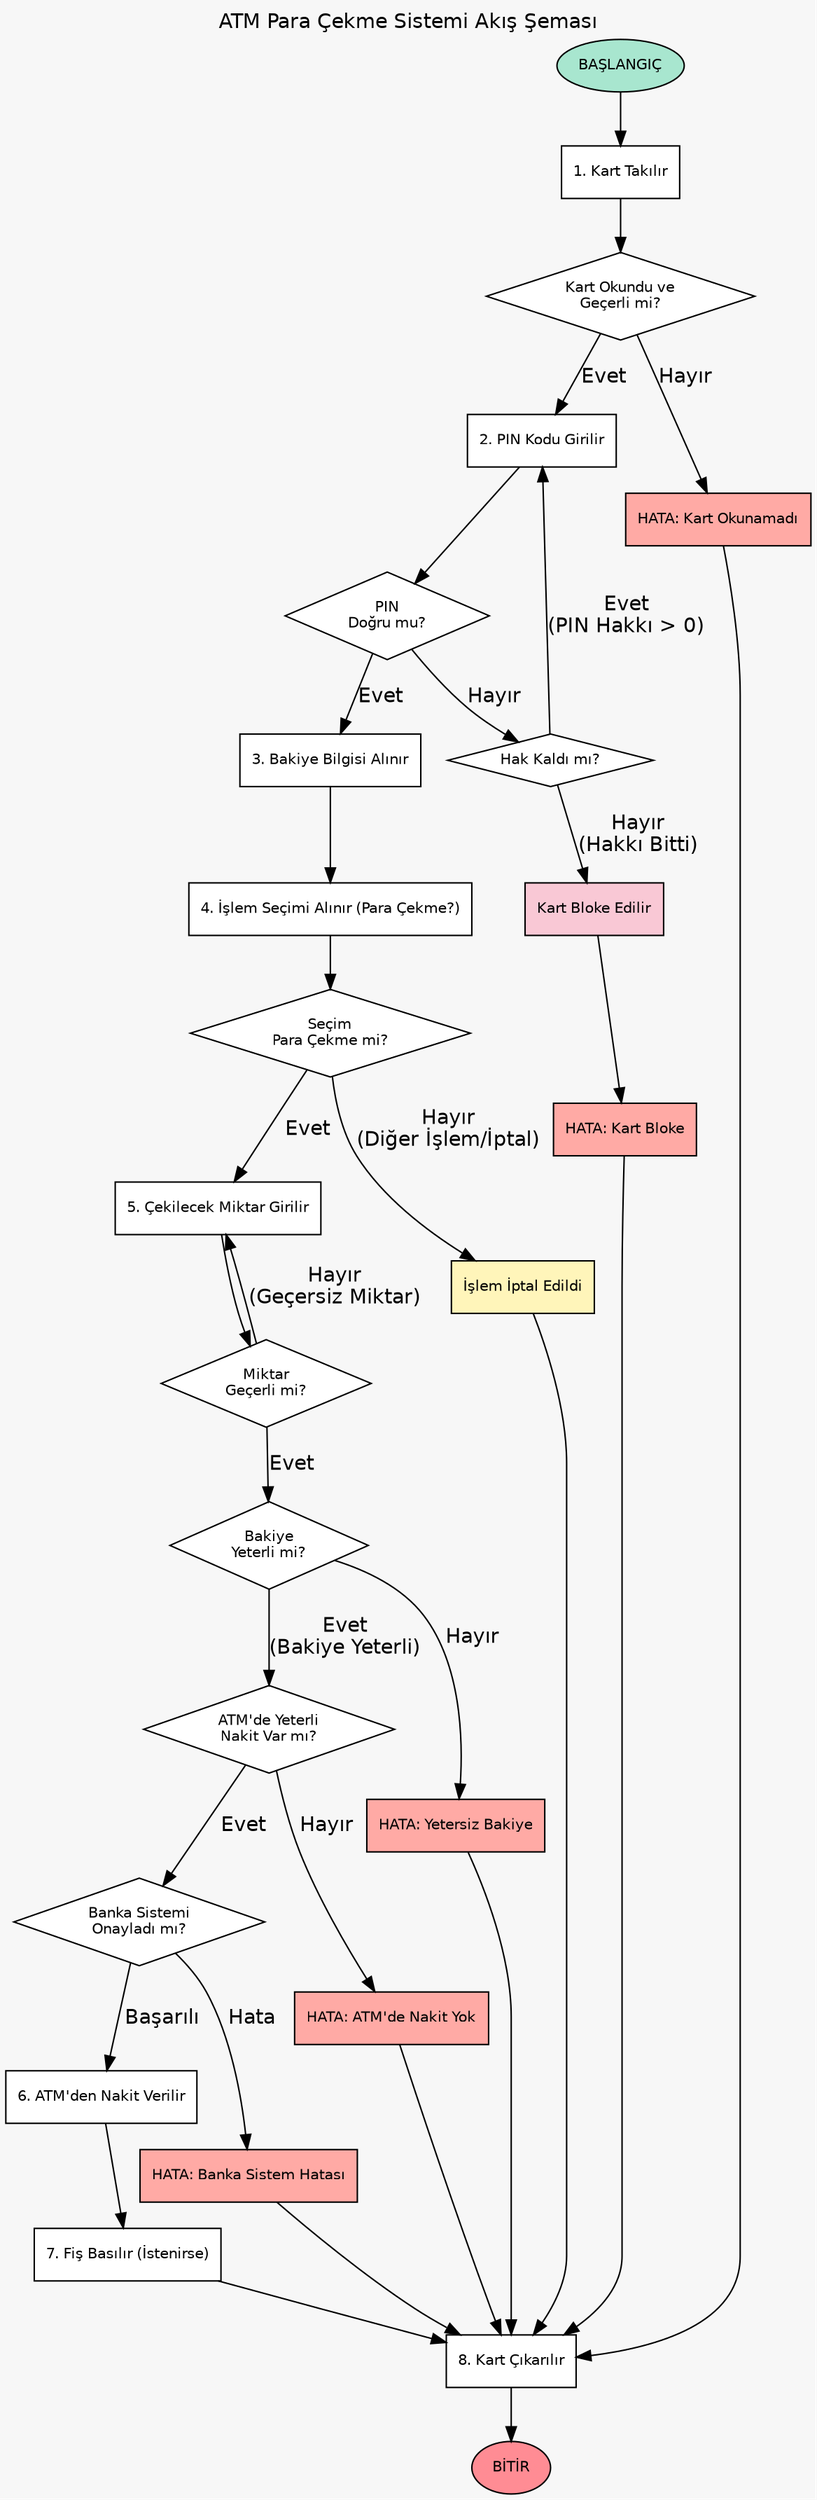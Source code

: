 digraph ATM_ParaCekme {
    // Grafiğin genel ayarları
    rankdir=TB;  // Yönlendirme: Yukarıdan Aşağıya (Top to Bottom)
    graph [
        fontname = "Helvetica",
        label = "ATM Para Çekme Sistemi Akış Şeması",
        labelloc = t,
        bgcolor = "#f7f7f7"
    ];
    node [
        fontname = "Helvetica",
        fontsize = 10,
        style = "filled",
        fillcolor = "#ffffff"
    ];
    edge [fontname = "Helvetica"];

    // 1. Düğümlerin Tanımlanması (Akış Şeması Şekilleri)
    
    // Başlangıç/Bitiş (Oval)
    basla [shape=oval, label="BAŞLANGIÇ", fillcolor="#a8e6cf"];
    bitir [shape=oval, label="BİTİR", fillcolor="#ff8c94"];
    
    // İşlem/Süreç (Dikdörtgen)
    kart_gir [shape=box, label="1. Kart Takılır"];
    pin_al [shape=box, label="2. PIN Kodu Girilir"];
    bakiye_al [shape=box, label="3. Bakiye Bilgisi Alınır"];
    secim_al [shape=box, label="4. İşlem Seçimi Alınır (Para Çekme?)"];
    miktar_gir [shape=box, label="5. Çekilecek Miktar Girilir"];
    nakit_ver [shape=box, label="6. ATM'den Nakit Verilir"];
    fiş_bas [shape=box, label="7. Fiş Basılır (İstenirse)"];
    kart_çıkar [shape=box, label="8. Kart Çıkarılır"];
    bloke [shape=box, label="Kart Bloke Edilir", fillcolor="#f9c8d5"];
    
    // Karar (Eşkenar Dörtgen/Elmas)
    kart_okundu [shape=diamond, label="Kart Okundu ve\nGeçerli mi?"];
    pin_dogru [shape=diamond, label="PIN\nDoğru mu?"];
    hak_kaldi [shape=diamond, label="Hak Kaldı mı?"];
    islem_para_cekme [shape=diamond, label="Seçim\nPara Çekme mi?"];
    miktar_g [shape=diamond, label="Miktar\nGeçerli mi?"];
    bakiye_yeter [shape=diamond, label="Bakiye\nYeterli mi?"];
    nakit_var [shape=diamond, label="ATM'de Yeterli\nNakit Var mı?"];
    banka_onay [shape=diamond, label="Banka Sistemi\nOnayladı mı?"];
    
    // Hata/Uyarı Çıkışları
    hata_okuma [shape=box, label="HATA: Kart Okunamadı", fillcolor="#ffaaa5"];
    hata_pin [shape=box, label="HATA: Kart Bloke", fillcolor="#ffaaa5"];
    hata_yetersiz_bakiye [shape=box, label="HATA: Yetersiz Bakiye", fillcolor="#ffaaa5"];
    hata_atm_nakit [shape=box, label="HATA: ATM'de Nakit Yok", fillcolor="#ffaaa5"];
    hata_banka [shape=box, label="HATA: Banka Sistem Hatası", fillcolor="#ffaaa5"];
    iptal_et [shape=box, label="İşlem İptal Edildi", fillcolor="#fff5ba"];

    // 2. Akışın Tanımlanması (Yönlendirilmiş Bağlantılar)
    
    // Başlangıç
    basla -> kart_gir;
    kart_gir -> kart_okundu;

    // Kart Kontrolü
    kart_okundu -> pin_al [label="Evet"];
    kart_okundu -> hata_okuma [label="Hayır"];
    hata_okuma -> kart_çıkar;
    
    // PIN Doğrulama Döngüsü
    pin_al -> pin_dogru;
    pin_dogru -> bakiye_al [label="Evet"];
    pin_dogru -> hak_kaldi [label="Hayır"];
    
    hak_kaldi -> pin_al [label="Evet\n(PIN Hakkı > 0)"];
    hak_kaldi -> bloke [label="Hayır\n(Hakkı Bitti)"];
    bloke -> hata_pin;
    hata_pin -> kart_çıkar;

    // İşlem Seçimi
    bakiye_al -> secim_al;
    secim_al -> islem_para_cekme;
    islem_para_cekme -> miktar_gir [label="Evet"];
    islem_para_cekme -> iptal_et [label="Hayır\n(Diğer İşlem/İptal)"];
    iptal_et -> kart_çıkar;

    // Miktar Girişi ve Kontrolü
    miktar_gir -> miktar_g;
    miktar_g -> bakiye_yeter [label="Evet"];
    miktar_g -> miktar_gir [label="Hayır\n(Geçersiz Miktar)"];

    // Bakiye Kontrolü
    bakiye_yeter -> nakit_var [label="Evet\n(Bakiye Yeterli)"];
    bakiye_yeter -> hata_yetersiz_bakiye [label="Hayır"];
    hata_yetersiz_bakiye -> kart_çıkar;

    // ATM Nakit Kontrolü
    nakit_var -> banka_onay [label="Evet"];
    nakit_var -> hata_atm_nakit [label="Hayır"];
    hata_atm_nakit -> kart_çıkar;

    // Banka İşlemi Onayı
    banka_onay -> nakit_ver [label="Başarılı"];
    banka_onay -> hata_banka [label="Hata"];
    hata_banka -> kart_çıkar;
    
    // Para Verme ve Bitirme Aşaması
    nakit_ver -> fiş_bas;
    fiş_bas -> kart_çıkar;
    
    // Bitiş Bağlantıları
    kart_çıkar -> bitir;
}
